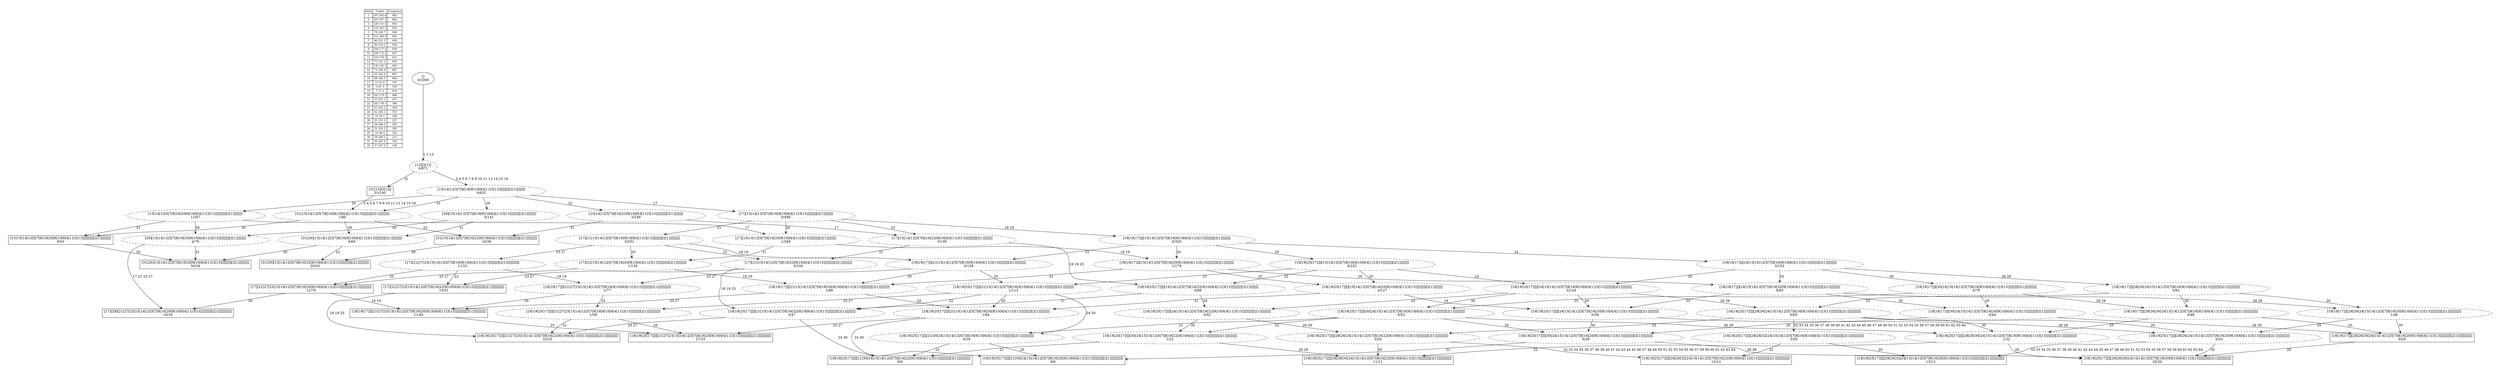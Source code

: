 digraph G {
	pad = 0.5;
	nodesep = 0.5;
"legend" [label = < <table border="0" cellborder="1" cellspacing="0"><tr><td>Helix</td><td>Triplet</td><td>Frequency</td></tr>
<tr><td>1</td><td>187 203 6</td><td>982</td></tr>
<tr><td>2</td><td>183 207 3</td><td>962</td></tr>
<tr><td>3</td><td>128 151 5</td><td>955</td></tr>
<tr><td>4</td><td>118 163 5</td><td>952</td></tr>
<tr><td>5</td><td>78 228 7</td><td>944</td></tr>
<tr><td>6</td><td>112 169 5</td><td>943</td></tr>
<tr><td>7</td><td>86 221 5</td><td>938</td></tr>
<tr><td>8</td><td>90 214 5</td><td>936</td></tr>
<tr><td>9</td><td>104 177 4</td><td>930</td></tr>
<tr><td>10</td><td>109 172 2</td><td>927</td></tr>
<tr><td>11</td><td>125 154 2</td><td>912</td></tr>
<tr><td>12</td><td>75 231 2</td><td>905</td></tr>
<tr><td>13</td><td>130 145 5</td><td>903</td></tr>
<tr><td>14</td><td>71 236 4</td><td>887</td></tr>
<tr><td>15</td><td>65 242 4</td><td>867</td></tr>
<tr><td>16</td><td>98 182 3</td><td>844</td></tr>
<tr><td>17</td><td>13 31 6</td><td>747</td></tr>
<tr><td>18</td><td>3 41 3</td><td>518</td></tr>
<tr><td>19</td><td>7 37 2</td><td>474</td></tr>
<tr><td>20</td><td>102 179 1</td><td>466</td></tr>
<tr><td>21</td><td>53 253 3</td><td>411</td></tr>
<tr><td>22</td><td>102 178 1</td><td>394</td></tr>
<tr><td>23</td><td>61 245 2</td><td>359</td></tr>
<tr><td>24</td><td>62 245 2</td><td>353</td></tr>
<tr><td>25</td><td>10 34 1</td><td>344</td></tr>
<tr><td>26</td><td>53 251 3</td><td>327</td></tr>
<tr><td>27</td><td>58 248 2</td><td>305</td></tr>
<tr><td>28</td><td>51 254 2</td><td>295</td></tr>
<tr><td>29</td><td>33 48 4</td><td>222</td></tr>
<tr><td>30</td><td>59 248 2</td><td>211</td></tr>
<tr><td>31</td><td>20 247 6</td><td>165</td></tr>
<tr><td>32</td><td>57 247 2</td><td>146</td></tr>
</table>>, shape = plaintext, fontsize=11];
"1 2 3 4 5 6 7 8 9 10 11 12 13 14 15 16 20 29 31 " [shape = box];
"1 2 13 31 " [shape = box];
"1 2 3 4 5 6 7 8 9 10 11 12 13 14 15 16 17 18 19 20 21 23 25 27 " [shape = box];
"1 2 3 4 5 6 7 8 9 10 11 12 13 14 15 16 17 18 19 21 22 23 25 27 " [shape = box];
"1 2 3 4 5 6 7 8 9 10 11 12 13 14 15 16 22 29 31 " [shape = box];
"1 2 3 4 5 6 7 8 9 10 11 12 13 14 15 16 17 18 19 20 24 25 26 28 30 " [shape = box];
"1 2 3 4 5 6 7 8 9 10 11 12 13 14 15 16 17 20 21 23 27 29 " [shape = box];
"1 2 3 4 5 6 7 8 9 10 11 12 13 14 15 16 17 18 19 22 24 25 26 28 32 " [shape = box];
"1 2 3 4 5 6 7 8 9 10 11 12 13 14 15 16 17 18 19 20 24 25 26 28 32 " [shape = box];
"1 2 3 4 5 6 7 8 9 10 11 12 13 14 15 16 17 20 21 23 27 " [shape = box];
"1 2 3 4 5 6 7 8 9 10 11 12 13 14 15 16 17 18 19 22 24 25 26 28 30 " [shape = box];
"1 2 3 4 5 6 7 8 9 10 11 12 13 14 15 16 17 18 19 20 21 23 27 " [shape = box];
"1 2 3 4 5 6 7 8 9 10 11 12 13 14 15 16 22 31 " [shape = box];
"1 2 3 4 5 6 7 8 9 10 11 12 13 14 15 16 17 21 22 23 27 " [shape = box];
"1 2 3 4 5 6 7 8 9 10 11 12 13 14 15 16 17 18 19 20 21 24 25 30 " [shape = box];
"1 2 3 4 5 6 7 8 9 10 11 12 13 14 15 16 17 18 19 21 22 24 25 30 " [shape = box];
"1 2 3 4 5 6 7 8 9 10 11 12 13 14 15 16 20 31 " [shape = box];
"1 2 3 4 5 6 7 8 9 10 11 12 13 14 15 16 17 18 19 20 24 26 28 30 " [shape = box];
"1 2 3 4 5 6 7 8 9 10 11 12 13 14 15 16 20 " [style = dashed];
"1 2 3 4 5 6 7 8 9 10 11 12 13 14 15 16 " [style = dashed];
"1 2 3 4 5 6 7 8 9 10 11 12 13 14 15 16 29 31 " [style = dashed];
"1 2 3 4 5 6 7 8 9 10 11 12 13 14 15 16 20 29 " [style = dashed];
"1 2 3 4 5 6 7 8 9 10 11 12 13 14 15 16 31 " [style = dashed];
"1 2 13 " [style = dashed];
"1 2 3 4 5 6 7 8 9 10 11 12 13 14 15 16 17 18 19 21 23 25 27 " [style = dashed];
"1 2 3 4 5 6 7 8 9 10 11 12 13 14 15 16 17 18 19 20 25 " [style = dashed];
"1 2 3 4 5 6 7 8 9 10 11 12 13 14 15 16 17 18 19 25 " [style = dashed];
"1 2 3 4 5 6 7 8 9 10 11 12 13 14 15 16 17 21 23 27 " [style = dashed];
"1 2 3 4 5 6 7 8 9 10 11 12 13 14 15 16 17 18 19 20 21 25 " [style = dashed];
"1 2 3 4 5 6 7 8 9 10 11 12 13 14 15 16 17 18 19 21 25 " [style = dashed];
"1 2 3 4 5 6 7 8 9 10 11 12 13 14 15 16 17 18 19 20 " [style = dashed];
"1 2 3 4 5 6 7 8 9 10 11 12 13 14 15 16 22 " [style = dashed];
"1 2 3 4 5 6 7 8 9 10 11 12 13 14 15 16 17 18 19 22 25 " [style = dashed];
"1 2 3 4 5 6 7 8 9 10 11 12 13 14 15 16 17 18 19 21 23 27 " [style = dashed];
"1 2 3 4 5 6 7 8 9 10 11 12 13 14 15 16 17 18 19 21 22 25 " [style = dashed];
"1 2 3 4 5 6 7 8 9 10 11 12 13 14 15 16 17 18 19 " [style = dashed];
"1 2 3 4 5 6 7 8 9 10 11 12 13 14 15 16 29 " [style = dashed];
"1 2 3 4 5 6 7 8 9 10 11 12 13 14 15 16 17 20 " [style = dashed];
"1 2 3 4 5 6 7 8 9 10 11 12 13 14 15 16 17 18 19 24 25 26 28 " [style = dashed];
"1 2 3 4 5 6 7 8 9 10 11 12 13 14 15 16 17 18 19 20 24 25 26 28 " [style = dashed];
"1 2 3 4 5 6 7 8 9 10 11 12 13 14 15 16 17 18 19 24 25 26 28 30 " [style = dashed];
"1 2 3 4 5 6 7 8 9 10 11 12 13 14 15 16 17 " [style = dashed];
"1 2 3 4 5 6 7 8 9 10 11 12 13 14 15 16 17 18 19 20 24 25 30 " [style = dashed];
"1 2 3 4 5 6 7 8 9 10 11 12 13 14 15 16 17 18 19 24 25 30 " [style = dashed];
"1 2 3 4 5 6 7 8 9 10 11 12 13 14 15 16 17 20 21 " [style = dashed];
"1 2 3 4 5 6 7 8 9 10 11 12 13 14 15 16 17 21 " [style = dashed];
"1 2 3 4 5 6 7 8 9 10 11 12 13 14 15 16 17 18 19 24 25 26 28 32 33 34 35 36 37 38 39 40 41 42 43 44 45 46 47 48 49 50 51 52 53 54 55 56 57 58 59 60 61 62 63 64 " [style = dashed];
"1 2 3 4 5 6 7 8 9 10 11 12 13 14 15 16 17 18 19 22 24 25 26 28 " [style = dashed];
"1 2 3 4 5 6 7 8 9 10 11 12 13 14 15 16 17 22 " [style = dashed];
"1 2 3 4 5 6 7 8 9 10 11 12 13 14 15 16 17 18 19 24 25 " [style = dashed];
"1 2 3 4 5 6 7 8 9 10 11 12 13 14 15 16 17 18 19 22 24 25 " [style = dashed];
"1 2 3 4 5 6 7 8 9 10 11 12 13 14 15 16 17 18 19 24 26 28 " [style = dashed];
"1 2 3 4 5 6 7 8 9 10 11 12 13 14 15 16 17 18 19 20 24 25 " [style = dashed];
"1 2 3 4 5 6 7 8 9 10 11 12 13 14 15 16 17 18 19 20 24 26 28 " [style = dashed];
"1 2 3 4 5 6 7 8 9 10 11 12 13 14 15 16 17 18 19 22 24 25 30 " [style = dashed];
"1 2 3 4 5 6 7 8 9 10 11 12 13 14 15 16 17 18 19 24 26 28 30 " [style = dashed];
"1 2 3 4 5 6 7 8 9 10 11 12 13 14 15 16 17 18 19 20 21 " [style = dashed];
"1 2 3 4 5 6 7 8 9 10 11 12 13 14 15 16 17 18 19 21 " [style = dashed];
"1 2 3 4 5 6 7 8 9 10 11 12 13 14 15 16 17 21 22 " [style = dashed];
"1 2 3 4 5 6 7 8 9 10 11 12 13 14 15 16 17 18 19 21 24 25 30 " [style = dashed];
"1 2 3 4 5 6 7 8 9 10 11 12 13 14 15 16 17 18 19 20 24 30 " [style = dashed];
"1 2 3 4 5 6 7 8 9 10 11 12 13 14 15 16 17 18 19 24 30 " [style = dashed];
"1 2 3 4 5 6 7 8 9 10 11 12 13 14 15 16 17 18 19 24 " [style = dashed];
"1 2 3 4 5 6 7 8 9 10 11 12 13 14 15 16 17 18 19 20 24 " [style = dashed];
"1 2 3 4 5 6 7 8 9 10 11 12 13 14 15 16 20 29 31 " [label = "[31[29][15[14[12[5[7[8[16[20[9[10[6[4[11[3[13]]]]]]]]][2[1]]]]]]]]]\n34/34"];
"1 2 13 31 " [label = "[31[13][2[1]]]\n33/140"];
"1 2 3 4 5 6 7 8 9 10 11 12 13 14 15 16 17 18 19 20 21 23 25 27 " [label = "[18[19[25[17]]]][21[27[23[15[14[12[5[7[8[16[20[9[10[6[4[11[3[13]]]]]]]]][2[1]]]]]]]]]]]\n27/33"];
"1 2 3 4 5 6 7 8 9 10 11 12 13 14 15 16 17 18 19 21 22 23 25 27 " [label = "[18[19[25[17]]]][21[27[23[15[14[12[5[7[8[16[22[9[10[6[4[11[3[13]]]]]]]]][2[1]]]]]]]]]]]\n22/25"];
"1 2 3 4 5 6 7 8 9 10 11 12 13 14 15 16 22 29 31 " [label = "[31[29][15[14[12[5[7[8[16[22[9[10[6[4[11[3[13]]]]]]]]][2[1]]]]]]]]]\n20/20"];
"1 2 3 4 5 6 7 8 9 10 11 12 13 14 15 16 17 18 19 20 24 25 26 28 30 " [label = "[18[19[25[17]]]][28[26[30[24[15[14[12[5[7[8[16[20[9[10[6[4[11[3[13]]]]]]]]][2[1]]]]]]]]]]]]\n20/20"];
"1 2 3 4 5 6 7 8 9 10 11 12 13 14 15 16 17 20 21 23 27 29 " [label = "[17][29][21[27[23[15[14[12[5[7[8[16[20[9[10[6[4[11[3[13]]]]]]]]][2[1]]]]]]]]]]]\n16/16"];
"1 2 3 4 5 6 7 8 9 10 11 12 13 14 15 16 17 18 19 22 24 25 26 28 32 " [label = "[18[19[25[17]]]][28[26[32[24[15[14[12[5[7[8[16[22[9[10[6[4[11[3[13]]]]]]]]][2[1]]]]]]]]]]]]\n13/13"];
"1 2 3 4 5 6 7 8 9 10 11 12 13 14 15 16 17 18 19 20 24 25 26 28 32 " [label = "[18[19[25[17]]]][28[26[32[24[15[14[12[5[7[8[16[20[9[10[6[4[11[3[13]]]]]]]]][2[1]]]]]]]]]]]]\n13/13"];
"1 2 3 4 5 6 7 8 9 10 11 12 13 14 15 16 17 20 21 23 27 " [label = "[17][21[27[23[15[14[12[5[7[8[16[20[9[10[6[4[11[3[13]]]]]]]]][2[1]]]]]]]]]]]\n12/76"];
"1 2 3 4 5 6 7 8 9 10 11 12 13 14 15 16 17 18 19 22 24 25 26 28 30 " [label = "[18[19[25[17]]]][28[26[30[24[15[14[12[5[7[8[16[22[9[10[6[4[11[3[13]]]]]]]]][2[1]]]]]]]]]]]]\n11/11"];
"1 2 3 4 5 6 7 8 9 10 11 12 13 14 15 16 17 18 19 20 21 23 27 " [label = "[18[19[17]]][21[27[23[15[14[12[5[7[8[16[20[9[10[6[4[11[3[13]]]]]]]]][2[1]]]]]]]]]]]\n11/45"];
"1 2 3 4 5 6 7 8 9 10 11 12 13 14 15 16 22 31 " [label = "[31[15[14[12[5[7[8[16[22[9[10[6[4[11[3[13]]]]]]]]][2[1]]]]]]]]]\n10/30"];
"1 2 3 4 5 6 7 8 9 10 11 12 13 14 15 16 17 21 22 23 27 " [label = "[17][21[27[23[15[14[12[5[7[8[16[22[9[10[6[4[11[3[13]]]]]]]]][2[1]]]]]]]]]]]\n10/51"];
"1 2 3 4 5 6 7 8 9 10 11 12 13 14 15 16 17 18 19 20 21 24 25 30 " [label = "[18[19[25[17]]]][21[30[24[15[14[12[5[7[8[16[20[9[10[6[4[11[3[13]]]]]]]]][2[1]]]]]]]]]]]\n9/9"];
"1 2 3 4 5 6 7 8 9 10 11 12 13 14 15 16 17 18 19 21 22 24 25 30 " [label = "[18[19[25[17]]]][21[30[24[15[14[12[5[7[8[16[22[9[10[6[4[11[3[13]]]]]]]]][2[1]]]]]]]]]]]\n9/9"];
"1 2 3 4 5 6 7 8 9 10 11 12 13 14 15 16 20 31 " [label = "[31[15[14[12[5[7[8[16[20[9[10[6[4[11[3[13]]]]]]]]][2[1]]]]]]]]]\n9/43"];
"1 2 3 4 5 6 7 8 9 10 11 12 13 14 15 16 17 18 19 20 24 26 28 30 " [label = "[18[19[17]]][28[26[30[24[15[14[12[5[7[8[16[20[9[10[6[4[11[3[13]]]]]]]]][2[1]]]]]]]]]]]]\n9/29"];
"1 2 3 4 5 6 7 8 9 10 11 12 13 14 15 16 20 " [label = "[15[14[12[5[7[8[16[20[9[10[6[4[11[3[13]]]]]]]]][2[1]]]]]]]]\n1/347"];
"1 2 3 4 5 6 7 8 9 10 11 12 13 14 15 16 " [label = "[15[14[12[5[7[8[16[9[10[6[4[11[3[13]]]]]]]][2[1]]]]]]]]\n0/631"];
"1 2 3 4 5 6 7 8 9 10 11 12 13 14 15 16 29 31 " [label = "[31[29][15[14[12[5[7[8[16[9[10[6[4[11[3[13]]]]]]]][2[1]]]]]]]]]\n6/60"];
"1 2 3 4 5 6 7 8 9 10 11 12 13 14 15 16 20 29 " [label = "[29][15[14[12[5[7[8[16[20[9[10[6[4[11[3[13]]]]]]]]][2[1]]]]]]]]\n4/79"];
"1 2 3 4 5 6 7 8 9 10 11 12 13 14 15 16 31 " [label = "[31[15[14[12[5[7[8[16[9[10[6[4[11[3[13]]]]]]]][2[1]]]]]]]]]\n1/80"];
"1 2 13 " [label = "[13][2[1]]\n0/871"];
"1 2 3 4 5 6 7 8 9 10 11 12 13 14 15 16 17 18 19 21 23 25 27 " [label = "[18[19[25[17]]]][21[27[23[15[14[12[5[7[8[16[9[10[6[4[11[3[13]]]]]]]][2[1]]]]]]]]]]]\n1/59"];
"1 2 3 4 5 6 7 8 9 10 11 12 13 14 15 16 17 18 19 20 25 " [label = "[18[19[25[17]]]][15[14[12[5[7[8[16[20[9[10[6[4[11[3[13]]]]]]]]][2[1]]]]]]]]\n0/127"];
"1 2 3 4 5 6 7 8 9 10 11 12 13 14 15 16 17 18 19 25 " [label = "[18[19[25[17]]]][15[14[12[5[7[8[16[9[10[6[4[11[3[13]]]]]]]][2[1]]]]]]]]\n0/223"];
"1 2 3 4 5 6 7 8 9 10 11 12 13 14 15 16 17 21 23 27 " [label = "[17][21[27[23[15[14[12[5[7[8[16[9[10[6[4[11[3[13]]]]]]]][2[1]]]]]]]]]]]\n1/133"];
"1 2 3 4 5 6 7 8 9 10 11 12 13 14 15 16 17 18 19 20 21 25 " [label = "[18[19[25[17]]]][21[15[14[12[5[7[8[16[20[9[10[6[4[11[3[13]]]]]]]]][2[1]]]]]]]]]\n1/64"];
"1 2 3 4 5 6 7 8 9 10 11 12 13 14 15 16 17 18 19 21 25 " [label = "[18[19[25[17]]]][21[15[14[12[5[7[8[16[9[10[6[4[11[3[13]]]]]]]][2[1]]]]]]]]]\n1/113"];
"1 2 3 4 5 6 7 8 9 10 11 12 13 14 15 16 17 18 19 20 " [label = "[18[19[17]]][15[14[12[5[7[8[16[20[9[10[6[4[11[3[13]]]]]]]]][2[1]]]]]]]]\n1/179"];
"1 2 3 4 5 6 7 8 9 10 11 12 13 14 15 16 22 " [label = "[15[14[12[5[7[8[16[22[9[10[6[4[11[3[13]]]]]]]]][2[1]]]]]]]]\n3/249"];
"1 2 3 4 5 6 7 8 9 10 11 12 13 14 15 16 17 18 19 22 25 " [label = "[18[19[25[17]]]][15[14[12[5[7[8[16[22[9[10[6[4[11[3[13]]]]]]]]][2[1]]]]]]]]\n0/88"];
"1 2 3 4 5 6 7 8 9 10 11 12 13 14 15 16 17 18 19 21 23 27 " [label = "[18[19[17]]][21[27[23[15[14[12[5[7[8[16[9[10[6[4[11[3[13]]]]]]]][2[1]]]]]]]]]]]\n1/77"];
"1 2 3 4 5 6 7 8 9 10 11 12 13 14 15 16 17 18 19 21 22 25 " [label = "[18[19[25[17]]]][21[15[14[12[5[7[8[16[22[9[10[6[4[11[3[13]]]]]]]]][2[1]]]]]]]]]\n3/47"];
"1 2 3 4 5 6 7 8 9 10 11 12 13 14 15 16 17 18 19 " [label = "[18[19[17]]][15[14[12[5[7[8[16[9[10[6[4[11[3[13]]]]]]]][2[1]]]]]]]]\n0/320"];
"1 2 3 4 5 6 7 8 9 10 11 12 13 14 15 16 29 " [label = "[29][15[14[12[5[7[8[16[9[10[6[4[11[3[13]]]]]]]][2[1]]]]]]]]\n0/141"];
"1 2 3 4 5 6 7 8 9 10 11 12 13 14 15 16 17 20 " [label = "[17][15[14[12[5[7[8[16[20[9[10[6[4[11[3[13]]]]]]]]][2[1]]]]]]]]\n1/269"];
"1 2 3 4 5 6 7 8 9 10 11 12 13 14 15 16 17 18 19 24 25 26 28 " [label = "[18[19[25[17]]]][28[26[24[15[14[12[5[7[8[16[9[10[6[4[11[3[13]]]]]]]][2[1]]]]]]]]]]]\n0/65"];
"1 2 3 4 5 6 7 8 9 10 11 12 13 14 15 16 17 18 19 20 24 25 26 28 " [label = "[18[19[25[17]]]][28[26[24[15[14[12[5[7[8[16[20[9[10[6[4[11[3[13]]]]]]]]][2[1]]]]]]]]]]]\n0/33"];
"1 2 3 4 5 6 7 8 9 10 11 12 13 14 15 16 17 18 19 24 25 26 28 30 " [label = "[18[19[25[17]]]][28[26[30[24[15[14[12[5[7[8[16[9[10[6[4[11[3[13]]]]]]]][2[1]]]]]]]]]]]]\n1/32"];
"1 2 3 4 5 6 7 8 9 10 11 12 13 14 15 16 17 " [label = "[17][15[14[12[5[7[8[16[9[10[6[4[11[3[13]]]]]]]][2[1]]]]]]]]\n0/488"];
"1 2 3 4 5 6 7 8 9 10 11 12 13 14 15 16 17 18 19 20 24 25 30 " [label = "[18[19[25[17]]]][30[24[15[14[12[5[7[8[16[20[9[10[6[4[11[3[13]]]]]]]]][2[1]]]]]]]]]]\n0/29"];
"1 2 3 4 5 6 7 8 9 10 11 12 13 14 15 16 17 18 19 24 25 30 " [label = "[18[19[25[17]]]][30[24[15[14[12[5[7[8[16[9[10[6[4[11[3[13]]]]]]]][2[1]]]]]]]]]]\n0/52"];
"1 2 3 4 5 6 7 8 9 10 11 12 13 14 15 16 17 20 21 " [label = "[17][21[15[14[12[5[7[8[16[20[9[10[6[4[11[3[13]]]]]]]]][2[1]]]]]]]]]\n1/138"];
"1 2 3 4 5 6 7 8 9 10 11 12 13 14 15 16 17 21 " [label = "[17][21[15[14[12[5[7[8[16[9[10[6[4[11[3[13]]]]]]]][2[1]]]]]]]]]\n0/251"];
"1 2 3 4 5 6 7 8 9 10 11 12 13 14 15 16 17 18 19 24 25 26 28 32 33 34 35 36 37 38 39 40 41 42 43 44 45 46 47 48 49 50 51 52 53 54 55 56 57 58 59 60 61 62 63 64 " [label = "[18[19[25[17]]]][28[26[32[24[15[14[12[5[7[8[16[9[10[6[4[11[3[13]]]]]]]][2[1]]]]]]]]]]]]\n3/29"];
"1 2 3 4 5 6 7 8 9 10 11 12 13 14 15 16 17 18 19 22 24 25 26 28 " [label = "[18[19[25[17]]]][28[26[24[15[14[12[5[7[8[16[22[9[10[6[4[11[3[13]]]]]]]]][2[1]]]]]]]]]]]\n3/28"];
"1 2 3 4 5 6 7 8 9 10 11 12 13 14 15 16 17 22 " [label = "[17][15[14[12[5[7[8[16[22[9[10[6[4[11[3[13]]]]]]]]][2[1]]]]]]]]\n0/195"];
"1 2 3 4 5 6 7 8 9 10 11 12 13 14 15 16 17 18 19 24 25 " [label = "[18[19[25[17]]]][24[15[14[12[5[7[8[16[9[10[6[4[11[3[13]]]]]]]][2[1]]]]]]]]]\n0/104"];
"1 2 3 4 5 6 7 8 9 10 11 12 13 14 15 16 17 18 19 22 24 25 " [label = "[18[19[25[17]]]][24[15[14[12[5[7[8[16[22[9[10[6[4[11[3[13]]]]]]]]][2[1]]]]]]]]]\n0/42"];
"1 2 3 4 5 6 7 8 9 10 11 12 13 14 15 16 17 18 19 24 26 28 " [label = "[18[19[17]]][28[26[24[15[14[12[5[7[8[16[9[10[6[4[11[3[13]]]]]]]][2[1]]]]]]]]]]]\n0/91"];
"1 2 3 4 5 6 7 8 9 10 11 12 13 14 15 16 17 18 19 20 24 25 " [label = "[18[19[25[17]]]][24[15[14[12[5[7[8[16[20[9[10[6[4[11[3[13]]]]]]]]][2[1]]]]]]]]]\n0/58"];
"1 2 3 4 5 6 7 8 9 10 11 12 13 14 15 16 17 18 19 20 24 26 28 " [label = "[18[19[17]]][28[26[24[15[14[12[5[7[8[16[20[9[10[6[4[11[3[13]]]]]]]]][2[1]]]]]]]]]]]\n1/46"];
"1 2 3 4 5 6 7 8 9 10 11 12 13 14 15 16 17 18 19 22 24 25 30 " [label = "[18[19[25[17]]]][30[24[15[14[12[5[7[8[16[22[9[10[6[4[11[3[13]]]]]]]]][2[1]]]]]]]]]]\n1/22"];
"1 2 3 4 5 6 7 8 9 10 11 12 13 14 15 16 17 18 19 24 26 28 30 " [label = "[18[19[17]]][28[26[30[24[15[14[12[5[7[8[16[9[10[6[4[11[3[13]]]]]]]][2[1]]]]]]]]]]]]\n0/46"];
"1 2 3 4 5 6 7 8 9 10 11 12 13 14 15 16 17 18 19 20 21 " [label = "[18[19[17]]][21[15[14[12[5[7[8[16[20[9[10[6[4[11[3[13]]]]]]]]][2[1]]]]]]]]]\n1/89"];
"1 2 3 4 5 6 7 8 9 10 11 12 13 14 15 16 17 18 19 21 " [label = "[18[19[17]]][21[15[14[12[5[7[8[16[9[10[6[4[11[3[13]]]]]]]][2[1]]]]]]]]]\n0/158"];
"1 2 3 4 5 6 7 8 9 10 11 12 13 14 15 16 17 21 22 " [label = "[17][21[15[14[12[5[7[8[16[22[9[10[6[4[11[3[13]]]]]]]]][2[1]]]]]]]]]\n0/100"];
"1 2 3 4 5 6 7 8 9 10 11 12 13 14 15 16 17 18 19 21 24 25 30 " [label = "[18[19[25[17]]]][21[30[24[15[14[12[5[7[8[16[9[10[6[4[11[3[13]]]]]]]][2[1]]]]]]]]]]]\n0/18"];
"1 2 3 4 5 6 7 8 9 10 11 12 13 14 15 16 17 18 19 20 24 30 " [label = "[18[19[17]]][30[24[15[14[12[5[7[8[16[20[9[10[6[4[11[3[13]]]]]]]]][2[1]]]]]]]]]]\n0/44"];
"1 2 3 4 5 6 7 8 9 10 11 12 13 14 15 16 17 18 19 24 30 " [label = "[18[19[17]]][30[24[15[14[12[5[7[8[16[9[10[6[4[11[3[13]]]]]]]][2[1]]]]]]]]]]\n0/79"];
"1 2 3 4 5 6 7 8 9 10 11 12 13 14 15 16 17 18 19 24 " [label = "[18[19[17]]][24[15[14[12[5[7[8[16[9[10[6[4[11[3[13]]]]]]]][2[1]]]]]]]]]\n0/152"];
"1 2 3 4 5 6 7 8 9 10 11 12 13 14 15 16 17 18 19 20 24 " [label = "[18[19[17]]][24[15[14[12[5[7[8[16[20[9[10[6[4[11[3[13]]]]]]]]][2[1]]]]]]]]]\n0/83"];
"" [label = "[]\n0/1000"];
"1 2 13 31 " -> "1 2 3 4 5 6 7 8 9 10 11 12 13 14 15 16 31 " [label = "3 4 5 6 7 8 9 10 11 12 14 15 16 ", arrowhead = vee];
"1 2 3 4 5 6 7 8 9 10 11 12 13 14 15 16 17 20 21 23 27 " -> "1 2 3 4 5 6 7 8 9 10 11 12 13 14 15 16 17 20 21 23 27 29 " [label = "29 ", arrowhead = vee];
"1 2 3 4 5 6 7 8 9 10 11 12 13 14 15 16 17 20 21 23 27 " -> "1 2 3 4 5 6 7 8 9 10 11 12 13 14 15 16 17 18 19 20 21 23 27 " [label = "18 19 ", arrowhead = vee];
"1 2 3 4 5 6 7 8 9 10 11 12 13 14 15 16 17 18 19 20 21 23 27 " -> "1 2 3 4 5 6 7 8 9 10 11 12 13 14 15 16 17 18 19 20 21 23 25 27 " [label = "25 ", arrowhead = vee];
"1 2 3 4 5 6 7 8 9 10 11 12 13 14 15 16 22 31 " -> "1 2 3 4 5 6 7 8 9 10 11 12 13 14 15 16 22 29 31 " [label = "29 ", arrowhead = vee];
"1 2 3 4 5 6 7 8 9 10 11 12 13 14 15 16 17 21 22 23 27 " -> "1 2 3 4 5 6 7 8 9 10 11 12 13 14 15 16 17 18 19 21 22 23 25 27 " [label = "18 19 25 ", arrowhead = vee];
"1 2 3 4 5 6 7 8 9 10 11 12 13 14 15 16 20 31 " -> "1 2 3 4 5 6 7 8 9 10 11 12 13 14 15 16 20 29 31 " [label = "29 ", arrowhead = vee];
"1 2 3 4 5 6 7 8 9 10 11 12 13 14 15 16 17 18 19 20 24 26 28 30 " -> "1 2 3 4 5 6 7 8 9 10 11 12 13 14 15 16 17 18 19 20 24 25 26 28 30 " [label = "25 ", arrowhead = vee];
"1 2 3 4 5 6 7 8 9 10 11 12 13 14 15 16 20 " -> "1 2 3 4 5 6 7 8 9 10 11 12 13 14 15 16 20 29 " [label = "29 ", arrowhead = vee];
"1 2 3 4 5 6 7 8 9 10 11 12 13 14 15 16 20 " -> "1 2 3 4 5 6 7 8 9 10 11 12 13 14 15 16 17 20 " [label = "17 ", arrowhead = vee];
"1 2 3 4 5 6 7 8 9 10 11 12 13 14 15 16 20 " -> "1 2 3 4 5 6 7 8 9 10 11 12 13 14 15 16 20 31 " [label = "31 ", arrowhead = vee];
"1 2 3 4 5 6 7 8 9 10 11 12 13 14 15 16 " -> "1 2 3 4 5 6 7 8 9 10 11 12 13 14 15 16 20 " [label = "20 ", arrowhead = vee];
"1 2 3 4 5 6 7 8 9 10 11 12 13 14 15 16 " -> "1 2 3 4 5 6 7 8 9 10 11 12 13 14 15 16 31 " [label = "31 ", arrowhead = vee];
"1 2 3 4 5 6 7 8 9 10 11 12 13 14 15 16 " -> "1 2 3 4 5 6 7 8 9 10 11 12 13 14 15 16 22 " [label = "22 ", arrowhead = vee];
"1 2 3 4 5 6 7 8 9 10 11 12 13 14 15 16 " -> "1 2 3 4 5 6 7 8 9 10 11 12 13 14 15 16 29 " [label = "29 ", arrowhead = vee];
"1 2 3 4 5 6 7 8 9 10 11 12 13 14 15 16 " -> "1 2 3 4 5 6 7 8 9 10 11 12 13 14 15 16 17 " [label = "17 ", arrowhead = vee];
"1 2 3 4 5 6 7 8 9 10 11 12 13 14 15 16 29 31 " -> "1 2 3 4 5 6 7 8 9 10 11 12 13 14 15 16 20 29 31 " [label = "20 ", arrowhead = vee];
"1 2 3 4 5 6 7 8 9 10 11 12 13 14 15 16 29 31 " -> "1 2 3 4 5 6 7 8 9 10 11 12 13 14 15 16 22 29 31 " [label = "22 ", arrowhead = vee];
"1 2 3 4 5 6 7 8 9 10 11 12 13 14 15 16 20 29 " -> "1 2 3 4 5 6 7 8 9 10 11 12 13 14 15 16 20 29 31 " [label = "31 ", arrowhead = vee];
"1 2 3 4 5 6 7 8 9 10 11 12 13 14 15 16 20 29 " -> "1 2 3 4 5 6 7 8 9 10 11 12 13 14 15 16 17 20 21 23 27 29 " [label = "17 21 23 27 ", arrowhead = vee];
"1 2 3 4 5 6 7 8 9 10 11 12 13 14 15 16 31 " -> "1 2 3 4 5 6 7 8 9 10 11 12 13 14 15 16 22 31 " [label = "22 ", arrowhead = vee];
"1 2 3 4 5 6 7 8 9 10 11 12 13 14 15 16 31 " -> "1 2 3 4 5 6 7 8 9 10 11 12 13 14 15 16 29 31 " [label = "29 ", arrowhead = vee];
"1 2 3 4 5 6 7 8 9 10 11 12 13 14 15 16 31 " -> "1 2 3 4 5 6 7 8 9 10 11 12 13 14 15 16 20 31 " [label = "20 ", arrowhead = vee];
"1 2 13 " -> "1 2 13 31 " [label = "31 ", arrowhead = vee];
"1 2 13 " -> "1 2 3 4 5 6 7 8 9 10 11 12 13 14 15 16 " [label = "3 4 5 6 7 8 9 10 11 12 14 15 16 ", arrowhead = vee];
"1 2 3 4 5 6 7 8 9 10 11 12 13 14 15 16 17 18 19 21 23 25 27 " -> "1 2 3 4 5 6 7 8 9 10 11 12 13 14 15 16 17 18 19 20 21 23 25 27 " [label = "20 ", arrowhead = vee];
"1 2 3 4 5 6 7 8 9 10 11 12 13 14 15 16 17 18 19 21 23 25 27 " -> "1 2 3 4 5 6 7 8 9 10 11 12 13 14 15 16 17 18 19 21 22 23 25 27 " [label = "22 ", arrowhead = vee];
"1 2 3 4 5 6 7 8 9 10 11 12 13 14 15 16 17 18 19 20 25 " -> "1 2 3 4 5 6 7 8 9 10 11 12 13 14 15 16 17 18 19 20 21 25 " [label = "21 ", arrowhead = vee];
"1 2 3 4 5 6 7 8 9 10 11 12 13 14 15 16 17 18 19 20 25 " -> "1 2 3 4 5 6 7 8 9 10 11 12 13 14 15 16 17 18 19 20 24 25 " [label = "24 ", arrowhead = vee];
"1 2 3 4 5 6 7 8 9 10 11 12 13 14 15 16 17 18 19 25 " -> "1 2 3 4 5 6 7 8 9 10 11 12 13 14 15 16 17 18 19 20 25 " [label = "20 ", arrowhead = vee];
"1 2 3 4 5 6 7 8 9 10 11 12 13 14 15 16 17 18 19 25 " -> "1 2 3 4 5 6 7 8 9 10 11 12 13 14 15 16 17 18 19 21 25 " [label = "21 ", arrowhead = vee];
"1 2 3 4 5 6 7 8 9 10 11 12 13 14 15 16 17 18 19 25 " -> "1 2 3 4 5 6 7 8 9 10 11 12 13 14 15 16 17 18 19 22 25 " [label = "22 ", arrowhead = vee];
"1 2 3 4 5 6 7 8 9 10 11 12 13 14 15 16 17 18 19 25 " -> "1 2 3 4 5 6 7 8 9 10 11 12 13 14 15 16 17 18 19 24 25 " [label = "24 ", arrowhead = vee];
"1 2 3 4 5 6 7 8 9 10 11 12 13 14 15 16 17 21 23 27 " -> "1 2 3 4 5 6 7 8 9 10 11 12 13 14 15 16 17 21 22 23 27 " [label = "22 ", arrowhead = vee];
"1 2 3 4 5 6 7 8 9 10 11 12 13 14 15 16 17 21 23 27 " -> "1 2 3 4 5 6 7 8 9 10 11 12 13 14 15 16 17 18 19 21 23 27 " [label = "18 19 ", arrowhead = vee];
"1 2 3 4 5 6 7 8 9 10 11 12 13 14 15 16 17 21 23 27 " -> "1 2 3 4 5 6 7 8 9 10 11 12 13 14 15 16 17 20 21 23 27 " [label = "20 ", arrowhead = vee];
"1 2 3 4 5 6 7 8 9 10 11 12 13 14 15 16 17 18 19 20 21 25 " -> "1 2 3 4 5 6 7 8 9 10 11 12 13 14 15 16 17 18 19 20 21 23 25 27 " [label = "23 27 ", arrowhead = vee];
"1 2 3 4 5 6 7 8 9 10 11 12 13 14 15 16 17 18 19 20 21 25 " -> "1 2 3 4 5 6 7 8 9 10 11 12 13 14 15 16 17 18 19 20 21 24 25 30 " [label = "24 30 ", arrowhead = vee];
"1 2 3 4 5 6 7 8 9 10 11 12 13 14 15 16 17 18 19 21 25 " -> "1 2 3 4 5 6 7 8 9 10 11 12 13 14 15 16 17 18 19 21 23 25 27 " [label = "23 27 ", arrowhead = vee];
"1 2 3 4 5 6 7 8 9 10 11 12 13 14 15 16 17 18 19 21 25 " -> "1 2 3 4 5 6 7 8 9 10 11 12 13 14 15 16 17 18 19 20 21 25 " [label = "20 ", arrowhead = vee];
"1 2 3 4 5 6 7 8 9 10 11 12 13 14 15 16 17 18 19 21 25 " -> "1 2 3 4 5 6 7 8 9 10 11 12 13 14 15 16 17 18 19 21 22 25 " [label = "22 ", arrowhead = vee];
"1 2 3 4 5 6 7 8 9 10 11 12 13 14 15 16 17 18 19 21 25 " -> "1 2 3 4 5 6 7 8 9 10 11 12 13 14 15 16 17 18 19 21 24 25 30 " [label = "24 30 ", arrowhead = vee];
"1 2 3 4 5 6 7 8 9 10 11 12 13 14 15 16 17 18 19 20 " -> "1 2 3 4 5 6 7 8 9 10 11 12 13 14 15 16 17 18 19 20 25 " [label = "25 ", arrowhead = vee];
"1 2 3 4 5 6 7 8 9 10 11 12 13 14 15 16 17 18 19 20 " -> "1 2 3 4 5 6 7 8 9 10 11 12 13 14 15 16 17 18 19 20 21 " [label = "21 ", arrowhead = vee];
"1 2 3 4 5 6 7 8 9 10 11 12 13 14 15 16 17 18 19 20 " -> "1 2 3 4 5 6 7 8 9 10 11 12 13 14 15 16 17 18 19 20 24 " [label = "24 ", arrowhead = vee];
"1 2 3 4 5 6 7 8 9 10 11 12 13 14 15 16 22 " -> "1 2 3 4 5 6 7 8 9 10 11 12 13 14 15 16 17 22 " [label = "17 ", arrowhead = vee];
"1 2 3 4 5 6 7 8 9 10 11 12 13 14 15 16 22 " -> "1 2 3 4 5 6 7 8 9 10 11 12 13 14 15 16 22 31 " [label = "31 ", arrowhead = vee];
"1 2 3 4 5 6 7 8 9 10 11 12 13 14 15 16 17 18 19 22 25 " -> "1 2 3 4 5 6 7 8 9 10 11 12 13 14 15 16 17 18 19 21 22 25 " [label = "21 ", arrowhead = vee];
"1 2 3 4 5 6 7 8 9 10 11 12 13 14 15 16 17 18 19 22 25 " -> "1 2 3 4 5 6 7 8 9 10 11 12 13 14 15 16 17 18 19 22 24 25 " [label = "24 ", arrowhead = vee];
"1 2 3 4 5 6 7 8 9 10 11 12 13 14 15 16 17 18 19 21 23 27 " -> "1 2 3 4 5 6 7 8 9 10 11 12 13 14 15 16 17 18 19 20 21 23 27 " [label = "20 ", arrowhead = vee];
"1 2 3 4 5 6 7 8 9 10 11 12 13 14 15 16 17 18 19 21 23 27 " -> "1 2 3 4 5 6 7 8 9 10 11 12 13 14 15 16 17 18 19 21 23 25 27 " [label = "25 ", arrowhead = vee];
"1 2 3 4 5 6 7 8 9 10 11 12 13 14 15 16 17 18 19 21 22 25 " -> "1 2 3 4 5 6 7 8 9 10 11 12 13 14 15 16 17 18 19 21 22 23 25 27 " [label = "23 27 ", arrowhead = vee];
"1 2 3 4 5 6 7 8 9 10 11 12 13 14 15 16 17 18 19 21 22 25 " -> "1 2 3 4 5 6 7 8 9 10 11 12 13 14 15 16 17 18 19 21 22 24 25 30 " [label = "24 30 ", arrowhead = vee];
"1 2 3 4 5 6 7 8 9 10 11 12 13 14 15 16 17 18 19 " -> "1 2 3 4 5 6 7 8 9 10 11 12 13 14 15 16 17 18 19 25 " [label = "25 ", arrowhead = vee];
"1 2 3 4 5 6 7 8 9 10 11 12 13 14 15 16 17 18 19 " -> "1 2 3 4 5 6 7 8 9 10 11 12 13 14 15 16 17 18 19 20 " [label = "20 ", arrowhead = vee];
"1 2 3 4 5 6 7 8 9 10 11 12 13 14 15 16 17 18 19 " -> "1 2 3 4 5 6 7 8 9 10 11 12 13 14 15 16 17 18 19 21 " [label = "21 ", arrowhead = vee];
"1 2 3 4 5 6 7 8 9 10 11 12 13 14 15 16 17 18 19 " -> "1 2 3 4 5 6 7 8 9 10 11 12 13 14 15 16 17 18 19 24 " [label = "24 ", arrowhead = vee];
"1 2 3 4 5 6 7 8 9 10 11 12 13 14 15 16 29 " -> "1 2 3 4 5 6 7 8 9 10 11 12 13 14 15 16 29 31 " [label = "31 ", arrowhead = vee];
"1 2 3 4 5 6 7 8 9 10 11 12 13 14 15 16 29 " -> "1 2 3 4 5 6 7 8 9 10 11 12 13 14 15 16 20 29 " [label = "20 ", arrowhead = vee];
"1 2 3 4 5 6 7 8 9 10 11 12 13 14 15 16 17 20 " -> "1 2 3 4 5 6 7 8 9 10 11 12 13 14 15 16 17 18 19 20 " [label = "18 19 ", arrowhead = vee];
"1 2 3 4 5 6 7 8 9 10 11 12 13 14 15 16 17 20 " -> "1 2 3 4 5 6 7 8 9 10 11 12 13 14 15 16 17 20 21 " [label = "21 ", arrowhead = vee];
"1 2 3 4 5 6 7 8 9 10 11 12 13 14 15 16 17 18 19 24 25 26 28 " -> "1 2 3 4 5 6 7 8 9 10 11 12 13 14 15 16 17 18 19 20 24 25 26 28 " [label = "20 ", arrowhead = vee];
"1 2 3 4 5 6 7 8 9 10 11 12 13 14 15 16 17 18 19 24 25 26 28 " -> "1 2 3 4 5 6 7 8 9 10 11 12 13 14 15 16 17 18 19 24 25 26 28 30 " [label = "30 ", arrowhead = vee];
"1 2 3 4 5 6 7 8 9 10 11 12 13 14 15 16 17 18 19 24 25 26 28 " -> "1 2 3 4 5 6 7 8 9 10 11 12 13 14 15 16 17 18 19 24 25 26 28 32 33 34 35 36 37 38 39 40 41 42 43 44 45 46 47 48 49 50 51 52 53 54 55 56 57 58 59 60 61 62 63 64 " [label = "32 33 34 35 36 37 38 39 40 41 42 43 44 45 46 47 48 49 50 51 52 53 54 55 56 57 58 59 60 61 62 63 64 ", arrowhead = vee];
"1 2 3 4 5 6 7 8 9 10 11 12 13 14 15 16 17 18 19 24 25 26 28 " -> "1 2 3 4 5 6 7 8 9 10 11 12 13 14 15 16 17 18 19 22 24 25 26 28 " [label = "22 ", arrowhead = vee];
"1 2 3 4 5 6 7 8 9 10 11 12 13 14 15 16 17 18 19 20 24 25 26 28 " -> "1 2 3 4 5 6 7 8 9 10 11 12 13 14 15 16 17 18 19 20 24 25 26 28 30 " [label = "30 ", arrowhead = vee];
"1 2 3 4 5 6 7 8 9 10 11 12 13 14 15 16 17 18 19 20 24 25 26 28 " -> "1 2 3 4 5 6 7 8 9 10 11 12 13 14 15 16 17 18 19 20 24 25 26 28 32 " [label = "32 33 34 35 36 37 38 39 40 41 42 43 44 45 46 47 48 49 50 51 52 53 54 55 56 57 58 59 60 61 62 63 64 ", arrowhead = vee];
"1 2 3 4 5 6 7 8 9 10 11 12 13 14 15 16 17 18 19 24 25 26 28 30 " -> "1 2 3 4 5 6 7 8 9 10 11 12 13 14 15 16 17 18 19 20 24 25 26 28 30 " [label = "20 ", arrowhead = vee];
"1 2 3 4 5 6 7 8 9 10 11 12 13 14 15 16 17 18 19 24 25 26 28 30 " -> "1 2 3 4 5 6 7 8 9 10 11 12 13 14 15 16 17 18 19 22 24 25 26 28 30 " [label = "22 ", arrowhead = vee];
"1 2 3 4 5 6 7 8 9 10 11 12 13 14 15 16 17 " -> "1 2 3 4 5 6 7 8 9 10 11 12 13 14 15 16 17 18 19 " [label = "18 19 ", arrowhead = vee];
"1 2 3 4 5 6 7 8 9 10 11 12 13 14 15 16 17 " -> "1 2 3 4 5 6 7 8 9 10 11 12 13 14 15 16 17 20 " [label = "20 ", arrowhead = vee];
"1 2 3 4 5 6 7 8 9 10 11 12 13 14 15 16 17 " -> "1 2 3 4 5 6 7 8 9 10 11 12 13 14 15 16 17 21 " [label = "21 ", arrowhead = vee];
"1 2 3 4 5 6 7 8 9 10 11 12 13 14 15 16 17 " -> "1 2 3 4 5 6 7 8 9 10 11 12 13 14 15 16 17 22 " [label = "22 ", arrowhead = vee];
"1 2 3 4 5 6 7 8 9 10 11 12 13 14 15 16 17 18 19 20 24 25 30 " -> "1 2 3 4 5 6 7 8 9 10 11 12 13 14 15 16 17 18 19 20 24 25 26 28 30 " [label = "26 28 ", arrowhead = vee];
"1 2 3 4 5 6 7 8 9 10 11 12 13 14 15 16 17 18 19 20 24 25 30 " -> "1 2 3 4 5 6 7 8 9 10 11 12 13 14 15 16 17 18 19 20 21 24 25 30 " [label = "21 ", arrowhead = vee];
"1 2 3 4 5 6 7 8 9 10 11 12 13 14 15 16 17 18 19 24 25 30 " -> "1 2 3 4 5 6 7 8 9 10 11 12 13 14 15 16 17 18 19 24 25 26 28 30 " [label = "26 28 ", arrowhead = vee];
"1 2 3 4 5 6 7 8 9 10 11 12 13 14 15 16 17 18 19 24 25 30 " -> "1 2 3 4 5 6 7 8 9 10 11 12 13 14 15 16 17 18 19 20 24 25 30 " [label = "20 ", arrowhead = vee];
"1 2 3 4 5 6 7 8 9 10 11 12 13 14 15 16 17 18 19 24 25 30 " -> "1 2 3 4 5 6 7 8 9 10 11 12 13 14 15 16 17 18 19 22 24 25 30 " [label = "22 ", arrowhead = vee];
"1 2 3 4 5 6 7 8 9 10 11 12 13 14 15 16 17 18 19 24 25 30 " -> "1 2 3 4 5 6 7 8 9 10 11 12 13 14 15 16 17 18 19 21 24 25 30 " [label = "21 ", arrowhead = vee];
"1 2 3 4 5 6 7 8 9 10 11 12 13 14 15 16 17 20 21 " -> "1 2 3 4 5 6 7 8 9 10 11 12 13 14 15 16 17 18 19 20 21 " [label = "18 19 ", arrowhead = vee];
"1 2 3 4 5 6 7 8 9 10 11 12 13 14 15 16 17 20 21 " -> "1 2 3 4 5 6 7 8 9 10 11 12 13 14 15 16 17 20 21 23 27 " [label = "23 27 ", arrowhead = vee];
"1 2 3 4 5 6 7 8 9 10 11 12 13 14 15 16 17 21 " -> "1 2 3 4 5 6 7 8 9 10 11 12 13 14 15 16 17 21 23 27 " [label = "23 27 ", arrowhead = vee];
"1 2 3 4 5 6 7 8 9 10 11 12 13 14 15 16 17 21 " -> "1 2 3 4 5 6 7 8 9 10 11 12 13 14 15 16 17 20 21 " [label = "20 ", arrowhead = vee];
"1 2 3 4 5 6 7 8 9 10 11 12 13 14 15 16 17 21 " -> "1 2 3 4 5 6 7 8 9 10 11 12 13 14 15 16 17 18 19 21 " [label = "18 19 ", arrowhead = vee];
"1 2 3 4 5 6 7 8 9 10 11 12 13 14 15 16 17 21 " -> "1 2 3 4 5 6 7 8 9 10 11 12 13 14 15 16 17 21 22 " [label = "22 ", arrowhead = vee];
"1 2 3 4 5 6 7 8 9 10 11 12 13 14 15 16 17 18 19 24 25 26 28 32 33 34 35 36 37 38 39 40 41 42 43 44 45 46 47 48 49 50 51 52 53 54 55 56 57 58 59 60 61 62 63 64 " -> "1 2 3 4 5 6 7 8 9 10 11 12 13 14 15 16 17 18 19 22 24 25 26 28 32 " [label = "22 ", arrowhead = vee];
"1 2 3 4 5 6 7 8 9 10 11 12 13 14 15 16 17 18 19 24 25 26 28 32 33 34 35 36 37 38 39 40 41 42 43 44 45 46 47 48 49 50 51 52 53 54 55 56 57 58 59 60 61 62 63 64 " -> "1 2 3 4 5 6 7 8 9 10 11 12 13 14 15 16 17 18 19 20 24 25 26 28 32 " [label = "20 ", arrowhead = vee];
"1 2 3 4 5 6 7 8 9 10 11 12 13 14 15 16 17 18 19 22 24 25 26 28 " -> "1 2 3 4 5 6 7 8 9 10 11 12 13 14 15 16 17 18 19 22 24 25 26 28 32 " [label = "32 33 34 35 36 37 38 39 40 41 42 43 44 45 46 47 48 49 50 51 52 53 54 55 56 57 58 59 60 61 62 63 64 ", arrowhead = vee];
"1 2 3 4 5 6 7 8 9 10 11 12 13 14 15 16 17 18 19 22 24 25 26 28 " -> "1 2 3 4 5 6 7 8 9 10 11 12 13 14 15 16 17 18 19 22 24 25 26 28 30 " [label = "30 ", arrowhead = vee];
"1 2 3 4 5 6 7 8 9 10 11 12 13 14 15 16 17 22 " -> "1 2 3 4 5 6 7 8 9 10 11 12 13 14 15 16 17 18 19 22 25 " [label = "18 19 25 ", arrowhead = vee];
"1 2 3 4 5 6 7 8 9 10 11 12 13 14 15 16 17 22 " -> "1 2 3 4 5 6 7 8 9 10 11 12 13 14 15 16 17 21 22 " [label = "21 ", arrowhead = vee];
"1 2 3 4 5 6 7 8 9 10 11 12 13 14 15 16 17 18 19 24 25 " -> "1 2 3 4 5 6 7 8 9 10 11 12 13 14 15 16 17 18 19 24 25 26 28 " [label = "26 28 ", arrowhead = vee];
"1 2 3 4 5 6 7 8 9 10 11 12 13 14 15 16 17 18 19 24 25 " -> "1 2 3 4 5 6 7 8 9 10 11 12 13 14 15 16 17 18 19 24 25 30 " [label = "30 ", arrowhead = vee];
"1 2 3 4 5 6 7 8 9 10 11 12 13 14 15 16 17 18 19 24 25 " -> "1 2 3 4 5 6 7 8 9 10 11 12 13 14 15 16 17 18 19 22 24 25 " [label = "22 ", arrowhead = vee];
"1 2 3 4 5 6 7 8 9 10 11 12 13 14 15 16 17 18 19 24 25 " -> "1 2 3 4 5 6 7 8 9 10 11 12 13 14 15 16 17 18 19 20 24 25 " [label = "20 ", arrowhead = vee];
"1 2 3 4 5 6 7 8 9 10 11 12 13 14 15 16 17 18 19 22 24 25 " -> "1 2 3 4 5 6 7 8 9 10 11 12 13 14 15 16 17 18 19 22 24 25 26 28 " [label = "26 28 ", arrowhead = vee];
"1 2 3 4 5 6 7 8 9 10 11 12 13 14 15 16 17 18 19 22 24 25 " -> "1 2 3 4 5 6 7 8 9 10 11 12 13 14 15 16 17 18 19 22 24 25 30 " [label = "30 ", arrowhead = vee];
"1 2 3 4 5 6 7 8 9 10 11 12 13 14 15 16 17 18 19 24 26 28 " -> "1 2 3 4 5 6 7 8 9 10 11 12 13 14 15 16 17 18 19 24 25 26 28 " [label = "25 ", arrowhead = vee];
"1 2 3 4 5 6 7 8 9 10 11 12 13 14 15 16 17 18 19 24 26 28 " -> "1 2 3 4 5 6 7 8 9 10 11 12 13 14 15 16 17 18 19 20 24 26 28 " [label = "20 ", arrowhead = vee];
"1 2 3 4 5 6 7 8 9 10 11 12 13 14 15 16 17 18 19 24 26 28 " -> "1 2 3 4 5 6 7 8 9 10 11 12 13 14 15 16 17 18 19 24 26 28 30 " [label = "30 ", arrowhead = vee];
"1 2 3 4 5 6 7 8 9 10 11 12 13 14 15 16 17 18 19 20 24 25 " -> "1 2 3 4 5 6 7 8 9 10 11 12 13 14 15 16 17 18 19 20 24 25 26 28 " [label = "26 28 ", arrowhead = vee];
"1 2 3 4 5 6 7 8 9 10 11 12 13 14 15 16 17 18 19 20 24 25 " -> "1 2 3 4 5 6 7 8 9 10 11 12 13 14 15 16 17 18 19 20 24 25 30 " [label = "30 ", arrowhead = vee];
"1 2 3 4 5 6 7 8 9 10 11 12 13 14 15 16 17 18 19 20 24 26 28 " -> "1 2 3 4 5 6 7 8 9 10 11 12 13 14 15 16 17 18 19 20 24 26 28 30 " [label = "30 ", arrowhead = vee];
"1 2 3 4 5 6 7 8 9 10 11 12 13 14 15 16 17 18 19 20 24 26 28 " -> "1 2 3 4 5 6 7 8 9 10 11 12 13 14 15 16 17 18 19 20 24 25 26 28 " [label = "25 ", arrowhead = vee];
"1 2 3 4 5 6 7 8 9 10 11 12 13 14 15 16 17 18 19 22 24 25 30 " -> "1 2 3 4 5 6 7 8 9 10 11 12 13 14 15 16 17 18 19 22 24 25 26 28 30 " [label = "26 28 ", arrowhead = vee];
"1 2 3 4 5 6 7 8 9 10 11 12 13 14 15 16 17 18 19 22 24 25 30 " -> "1 2 3 4 5 6 7 8 9 10 11 12 13 14 15 16 17 18 19 21 22 24 25 30 " [label = "21 ", arrowhead = vee];
"1 2 3 4 5 6 7 8 9 10 11 12 13 14 15 16 17 18 19 24 26 28 30 " -> "1 2 3 4 5 6 7 8 9 10 11 12 13 14 15 16 17 18 19 20 24 26 28 30 " [label = "20 ", arrowhead = vee];
"1 2 3 4 5 6 7 8 9 10 11 12 13 14 15 16 17 18 19 24 26 28 30 " -> "1 2 3 4 5 6 7 8 9 10 11 12 13 14 15 16 17 18 19 24 25 26 28 30 " [label = "25 ", arrowhead = vee];
"1 2 3 4 5 6 7 8 9 10 11 12 13 14 15 16 17 18 19 20 21 " -> "1 2 3 4 5 6 7 8 9 10 11 12 13 14 15 16 17 18 19 20 21 23 27 " [label = "23 27 ", arrowhead = vee];
"1 2 3 4 5 6 7 8 9 10 11 12 13 14 15 16 17 18 19 20 21 " -> "1 2 3 4 5 6 7 8 9 10 11 12 13 14 15 16 17 18 19 20 21 25 " [label = "25 ", arrowhead = vee];
"1 2 3 4 5 6 7 8 9 10 11 12 13 14 15 16 17 18 19 21 " -> "1 2 3 4 5 6 7 8 9 10 11 12 13 14 15 16 17 18 19 21 25 " [label = "25 ", arrowhead = vee];
"1 2 3 4 5 6 7 8 9 10 11 12 13 14 15 16 17 18 19 21 " -> "1 2 3 4 5 6 7 8 9 10 11 12 13 14 15 16 17 18 19 21 23 27 " [label = "23 27 ", arrowhead = vee];
"1 2 3 4 5 6 7 8 9 10 11 12 13 14 15 16 17 18 19 21 " -> "1 2 3 4 5 6 7 8 9 10 11 12 13 14 15 16 17 18 19 20 21 " [label = "20 ", arrowhead = vee];
"1 2 3 4 5 6 7 8 9 10 11 12 13 14 15 16 17 21 22 " -> "1 2 3 4 5 6 7 8 9 10 11 12 13 14 15 16 17 21 22 23 27 " [label = "23 27 ", arrowhead = vee];
"1 2 3 4 5 6 7 8 9 10 11 12 13 14 15 16 17 21 22 " -> "1 2 3 4 5 6 7 8 9 10 11 12 13 14 15 16 17 18 19 21 22 25 " [label = "18 19 25 ", arrowhead = vee];
"1 2 3 4 5 6 7 8 9 10 11 12 13 14 15 16 17 18 19 21 24 25 30 " -> "1 2 3 4 5 6 7 8 9 10 11 12 13 14 15 16 17 18 19 20 21 24 25 30 " [label = "20 ", arrowhead = vee];
"1 2 3 4 5 6 7 8 9 10 11 12 13 14 15 16 17 18 19 21 24 25 30 " -> "1 2 3 4 5 6 7 8 9 10 11 12 13 14 15 16 17 18 19 21 22 24 25 30 " [label = "22 ", arrowhead = vee];
"1 2 3 4 5 6 7 8 9 10 11 12 13 14 15 16 17 18 19 20 24 30 " -> "1 2 3 4 5 6 7 8 9 10 11 12 13 14 15 16 17 18 19 20 24 26 28 30 " [label = "26 28 ", arrowhead = vee];
"1 2 3 4 5 6 7 8 9 10 11 12 13 14 15 16 17 18 19 20 24 30 " -> "1 2 3 4 5 6 7 8 9 10 11 12 13 14 15 16 17 18 19 20 24 25 30 " [label = "25 ", arrowhead = vee];
"1 2 3 4 5 6 7 8 9 10 11 12 13 14 15 16 17 18 19 24 30 " -> "1 2 3 4 5 6 7 8 9 10 11 12 13 14 15 16 17 18 19 24 25 30 " [label = "25 ", arrowhead = vee];
"1 2 3 4 5 6 7 8 9 10 11 12 13 14 15 16 17 18 19 24 30 " -> "1 2 3 4 5 6 7 8 9 10 11 12 13 14 15 16 17 18 19 24 26 28 30 " [label = "26 28 ", arrowhead = vee];
"1 2 3 4 5 6 7 8 9 10 11 12 13 14 15 16 17 18 19 24 30 " -> "1 2 3 4 5 6 7 8 9 10 11 12 13 14 15 16 17 18 19 20 24 30 " [label = "20 ", arrowhead = vee];
"1 2 3 4 5 6 7 8 9 10 11 12 13 14 15 16 17 18 19 24 " -> "1 2 3 4 5 6 7 8 9 10 11 12 13 14 15 16 17 18 19 20 24 " [label = "20 ", arrowhead = vee];
"1 2 3 4 5 6 7 8 9 10 11 12 13 14 15 16 17 18 19 24 " -> "1 2 3 4 5 6 7 8 9 10 11 12 13 14 15 16 17 18 19 24 25 " [label = "25 ", arrowhead = vee];
"1 2 3 4 5 6 7 8 9 10 11 12 13 14 15 16 17 18 19 24 " -> "1 2 3 4 5 6 7 8 9 10 11 12 13 14 15 16 17 18 19 24 26 28 " [label = "26 28 ", arrowhead = vee];
"1 2 3 4 5 6 7 8 9 10 11 12 13 14 15 16 17 18 19 24 " -> "1 2 3 4 5 6 7 8 9 10 11 12 13 14 15 16 17 18 19 24 30 " [label = "30 ", arrowhead = vee];
"1 2 3 4 5 6 7 8 9 10 11 12 13 14 15 16 17 18 19 20 24 " -> "1 2 3 4 5 6 7 8 9 10 11 12 13 14 15 16 17 18 19 20 24 30 " [label = "30 ", arrowhead = vee];
"1 2 3 4 5 6 7 8 9 10 11 12 13 14 15 16 17 18 19 20 24 " -> "1 2 3 4 5 6 7 8 9 10 11 12 13 14 15 16 17 18 19 20 24 25 " [label = "25 ", arrowhead = vee];
"1 2 3 4 5 6 7 8 9 10 11 12 13 14 15 16 17 18 19 20 24 " -> "1 2 3 4 5 6 7 8 9 10 11 12 13 14 15 16 17 18 19 20 24 26 28 " [label = "26 28 ", arrowhead = vee];
"" -> "1 2 13 " [label = "1 2 13 ", arrowhead = vee];
}